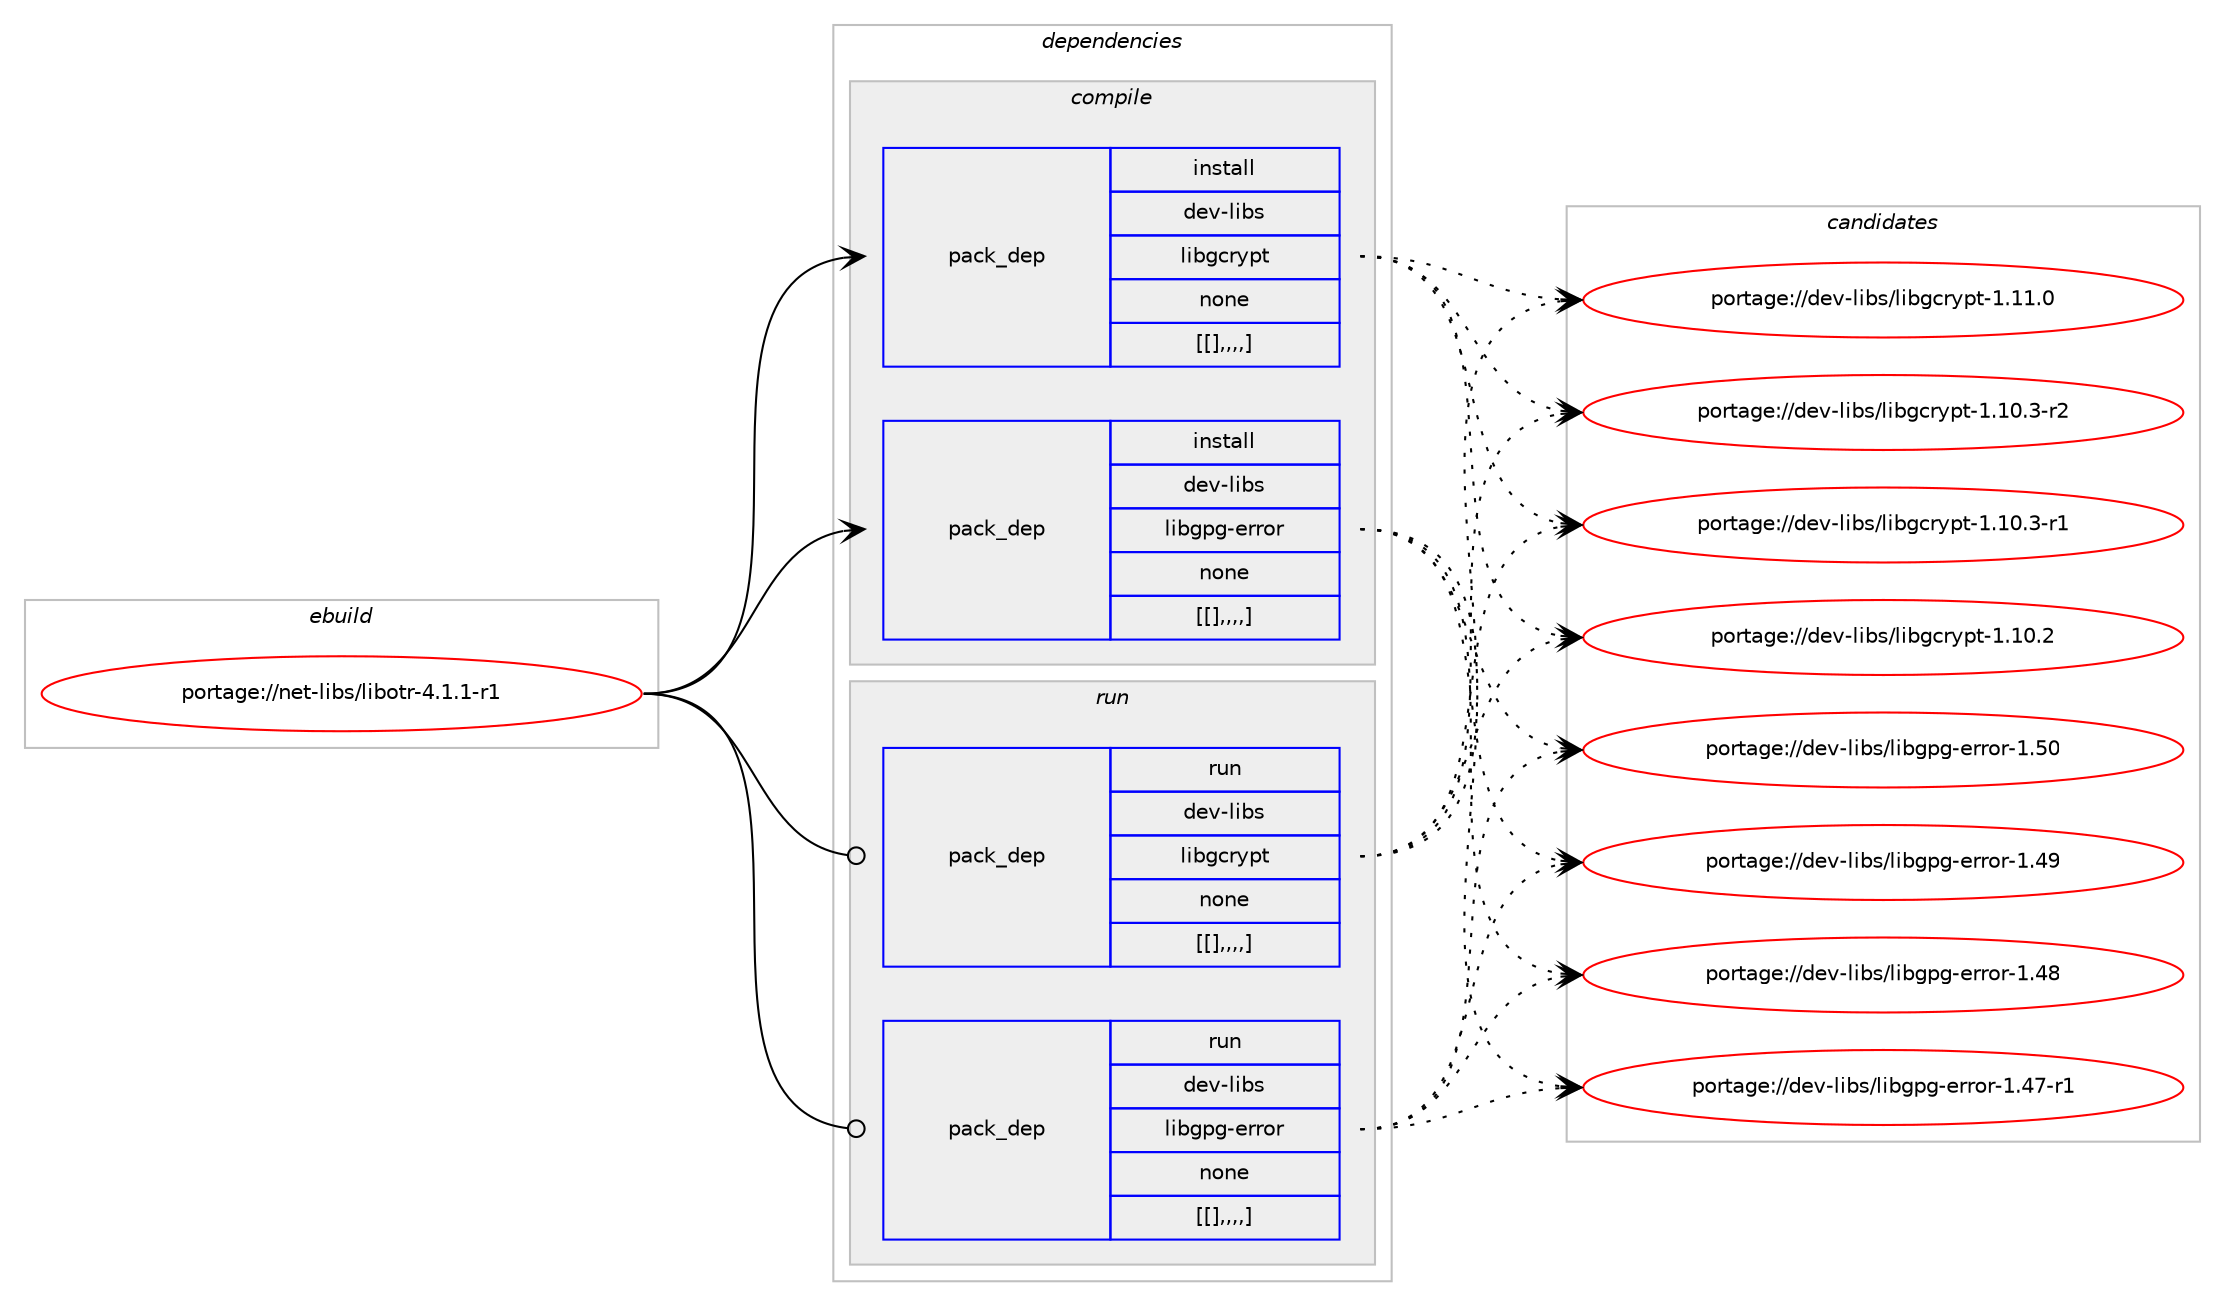 digraph prolog {

# *************
# Graph options
# *************

newrank=true;
concentrate=true;
compound=true;
graph [rankdir=LR,fontname=Helvetica,fontsize=10,ranksep=1.5];#, ranksep=2.5, nodesep=0.2];
edge  [arrowhead=vee];
node  [fontname=Helvetica,fontsize=10];

# **********
# The ebuild
# **********

subgraph cluster_leftcol {
color=gray;
label=<<i>ebuild</i>>;
id [label="portage://net-libs/libotr-4.1.1-r1", color=red, width=4, href="../net-libs/libotr-4.1.1-r1.svg"];
}

# ****************
# The dependencies
# ****************

subgraph cluster_midcol {
color=gray;
label=<<i>dependencies</i>>;
subgraph cluster_compile {
fillcolor="#eeeeee";
style=filled;
label=<<i>compile</i>>;
subgraph pack270953 {
dependency371781 [label=<<TABLE BORDER="0" CELLBORDER="1" CELLSPACING="0" CELLPADDING="4" WIDTH="220"><TR><TD ROWSPAN="6" CELLPADDING="30">pack_dep</TD></TR><TR><TD WIDTH="110">install</TD></TR><TR><TD>dev-libs</TD></TR><TR><TD>libgcrypt</TD></TR><TR><TD>none</TD></TR><TR><TD>[[],,,,]</TD></TR></TABLE>>, shape=none, color=blue];
}
id:e -> dependency371781:w [weight=20,style="solid",arrowhead="vee"];
subgraph pack270954 {
dependency371782 [label=<<TABLE BORDER="0" CELLBORDER="1" CELLSPACING="0" CELLPADDING="4" WIDTH="220"><TR><TD ROWSPAN="6" CELLPADDING="30">pack_dep</TD></TR><TR><TD WIDTH="110">install</TD></TR><TR><TD>dev-libs</TD></TR><TR><TD>libgpg-error</TD></TR><TR><TD>none</TD></TR><TR><TD>[[],,,,]</TD></TR></TABLE>>, shape=none, color=blue];
}
id:e -> dependency371782:w [weight=20,style="solid",arrowhead="vee"];
}
subgraph cluster_compileandrun {
fillcolor="#eeeeee";
style=filled;
label=<<i>compile and run</i>>;
}
subgraph cluster_run {
fillcolor="#eeeeee";
style=filled;
label=<<i>run</i>>;
subgraph pack270955 {
dependency371783 [label=<<TABLE BORDER="0" CELLBORDER="1" CELLSPACING="0" CELLPADDING="4" WIDTH="220"><TR><TD ROWSPAN="6" CELLPADDING="30">pack_dep</TD></TR><TR><TD WIDTH="110">run</TD></TR><TR><TD>dev-libs</TD></TR><TR><TD>libgcrypt</TD></TR><TR><TD>none</TD></TR><TR><TD>[[],,,,]</TD></TR></TABLE>>, shape=none, color=blue];
}
id:e -> dependency371783:w [weight=20,style="solid",arrowhead="odot"];
subgraph pack270956 {
dependency371784 [label=<<TABLE BORDER="0" CELLBORDER="1" CELLSPACING="0" CELLPADDING="4" WIDTH="220"><TR><TD ROWSPAN="6" CELLPADDING="30">pack_dep</TD></TR><TR><TD WIDTH="110">run</TD></TR><TR><TD>dev-libs</TD></TR><TR><TD>libgpg-error</TD></TR><TR><TD>none</TD></TR><TR><TD>[[],,,,]</TD></TR></TABLE>>, shape=none, color=blue];
}
id:e -> dependency371784:w [weight=20,style="solid",arrowhead="odot"];
}
}

# **************
# The candidates
# **************

subgraph cluster_choices {
rank=same;
color=gray;
label=<<i>candidates</i>>;

subgraph choice270953 {
color=black;
nodesep=1;
choice100101118451081059811547108105981039911412111211645494649494648 [label="portage://dev-libs/libgcrypt-1.11.0", color=red, width=4,href="../dev-libs/libgcrypt-1.11.0.svg"];
choice1001011184510810598115471081059810399114121112116454946494846514511450 [label="portage://dev-libs/libgcrypt-1.10.3-r2", color=red, width=4,href="../dev-libs/libgcrypt-1.10.3-r2.svg"];
choice1001011184510810598115471081059810399114121112116454946494846514511449 [label="portage://dev-libs/libgcrypt-1.10.3-r1", color=red, width=4,href="../dev-libs/libgcrypt-1.10.3-r1.svg"];
choice100101118451081059811547108105981039911412111211645494649484650 [label="portage://dev-libs/libgcrypt-1.10.2", color=red, width=4,href="../dev-libs/libgcrypt-1.10.2.svg"];
dependency371781:e -> choice100101118451081059811547108105981039911412111211645494649494648:w [style=dotted,weight="100"];
dependency371781:e -> choice1001011184510810598115471081059810399114121112116454946494846514511450:w [style=dotted,weight="100"];
dependency371781:e -> choice1001011184510810598115471081059810399114121112116454946494846514511449:w [style=dotted,weight="100"];
dependency371781:e -> choice100101118451081059811547108105981039911412111211645494649484650:w [style=dotted,weight="100"];
}
subgraph choice270954 {
color=black;
nodesep=1;
choice10010111845108105981154710810598103112103451011141141111144549465348 [label="portage://dev-libs/libgpg-error-1.50", color=red, width=4,href="../dev-libs/libgpg-error-1.50.svg"];
choice10010111845108105981154710810598103112103451011141141111144549465257 [label="portage://dev-libs/libgpg-error-1.49", color=red, width=4,href="../dev-libs/libgpg-error-1.49.svg"];
choice10010111845108105981154710810598103112103451011141141111144549465256 [label="portage://dev-libs/libgpg-error-1.48", color=red, width=4,href="../dev-libs/libgpg-error-1.48.svg"];
choice100101118451081059811547108105981031121034510111411411111445494652554511449 [label="portage://dev-libs/libgpg-error-1.47-r1", color=red, width=4,href="../dev-libs/libgpg-error-1.47-r1.svg"];
dependency371782:e -> choice10010111845108105981154710810598103112103451011141141111144549465348:w [style=dotted,weight="100"];
dependency371782:e -> choice10010111845108105981154710810598103112103451011141141111144549465257:w [style=dotted,weight="100"];
dependency371782:e -> choice10010111845108105981154710810598103112103451011141141111144549465256:w [style=dotted,weight="100"];
dependency371782:e -> choice100101118451081059811547108105981031121034510111411411111445494652554511449:w [style=dotted,weight="100"];
}
subgraph choice270955 {
color=black;
nodesep=1;
choice100101118451081059811547108105981039911412111211645494649494648 [label="portage://dev-libs/libgcrypt-1.11.0", color=red, width=4,href="../dev-libs/libgcrypt-1.11.0.svg"];
choice1001011184510810598115471081059810399114121112116454946494846514511450 [label="portage://dev-libs/libgcrypt-1.10.3-r2", color=red, width=4,href="../dev-libs/libgcrypt-1.10.3-r2.svg"];
choice1001011184510810598115471081059810399114121112116454946494846514511449 [label="portage://dev-libs/libgcrypt-1.10.3-r1", color=red, width=4,href="../dev-libs/libgcrypt-1.10.3-r1.svg"];
choice100101118451081059811547108105981039911412111211645494649484650 [label="portage://dev-libs/libgcrypt-1.10.2", color=red, width=4,href="../dev-libs/libgcrypt-1.10.2.svg"];
dependency371783:e -> choice100101118451081059811547108105981039911412111211645494649494648:w [style=dotted,weight="100"];
dependency371783:e -> choice1001011184510810598115471081059810399114121112116454946494846514511450:w [style=dotted,weight="100"];
dependency371783:e -> choice1001011184510810598115471081059810399114121112116454946494846514511449:w [style=dotted,weight="100"];
dependency371783:e -> choice100101118451081059811547108105981039911412111211645494649484650:w [style=dotted,weight="100"];
}
subgraph choice270956 {
color=black;
nodesep=1;
choice10010111845108105981154710810598103112103451011141141111144549465348 [label="portage://dev-libs/libgpg-error-1.50", color=red, width=4,href="../dev-libs/libgpg-error-1.50.svg"];
choice10010111845108105981154710810598103112103451011141141111144549465257 [label="portage://dev-libs/libgpg-error-1.49", color=red, width=4,href="../dev-libs/libgpg-error-1.49.svg"];
choice10010111845108105981154710810598103112103451011141141111144549465256 [label="portage://dev-libs/libgpg-error-1.48", color=red, width=4,href="../dev-libs/libgpg-error-1.48.svg"];
choice100101118451081059811547108105981031121034510111411411111445494652554511449 [label="portage://dev-libs/libgpg-error-1.47-r1", color=red, width=4,href="../dev-libs/libgpg-error-1.47-r1.svg"];
dependency371784:e -> choice10010111845108105981154710810598103112103451011141141111144549465348:w [style=dotted,weight="100"];
dependency371784:e -> choice10010111845108105981154710810598103112103451011141141111144549465257:w [style=dotted,weight="100"];
dependency371784:e -> choice10010111845108105981154710810598103112103451011141141111144549465256:w [style=dotted,weight="100"];
dependency371784:e -> choice100101118451081059811547108105981031121034510111411411111445494652554511449:w [style=dotted,weight="100"];
}
}

}
